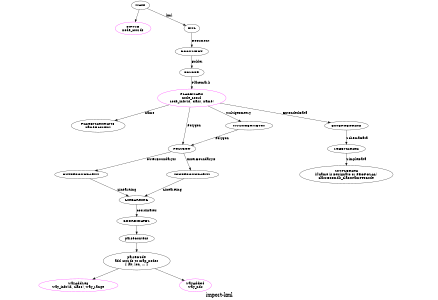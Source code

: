 // sudo apt-get install graphviz
// sudo apt-get install xdot
// xdot import-kml.dot
digraph IMPORTKML
{
	label="import-kml";
	fontsize=20;
	size="3,2";
	ratio=fill;

	SIMPLEDATA    [label="SIMPLEDATA\nif(name is Designato or PROPOSAL)\nclass=osmdb_classNameToCode"];
	PLACEMARK     [color=magenta, label="PLACEMARK\nnode_coord\nnode_info(id, class, name)"];
	PLACEMARKNAME [label="PLACEMARKNAME\nname=content"];
	parseNode     [label="parseNode\nadd coords to map_nodes\n{ lat, lon, ... }"];
	wayAddSeg     [color=magenta, label="wayAddSeg\nway_info(id, class), way_range"];
	wayAddNd      [color=magenta, label="wayAddNd\nway_nds"];
	FINISH        [color=magenta, label="FINISH\nnode_coords"];

	// begin
	MAIN            -> KML             [label="kml"];
	MAIN            -> FINISH;
	KML             -> DOCUMENT        [label="Document"];
	DOCUMENT        -> FOLDER          [label="Folder"];
	FOLDER          -> PLACEMARK       [label="Placemark"];
	PLACEMARK       -> PLACEMARKNAME   [label="name"];
	PLACEMARK       -> POLYGON         [label="Polygon"];
	PLACEMARK       -> MULTIGEOMETRY   [label="Multigeometry"];
	PLACEMARK       -> EXTENDEDDATA    [label="ExtendedData"];
	MULTIGEOMETRY   -> POLYGON         [label="Polygon"];
	POLYGON         -> OUTERBOUNDARYIS [label="OuterBoundaryIs"];
	POLYGON         -> INNERBOUNDARYIS [label="InnerBoundaryIs"];
	OUTERBOUNDARYIS -> LINEARRING      [label="LinearRing"];
	INNERBOUNDARYIS -> LINEARRING      [label="LinearRing"];
	LINEARRING      -> COORDINATES     [label="coordinates"];
	EXTENDEDDATA    -> SCHEMADATA      [label="SchemaData"];
	SCHEMADATA      -> SIMPLEDATA      [label="SimpleData"];
	COORDINATES     -> parseContent;
	parseContent    -> parseNode;
	parseNode       -> wayAddSeg;
	parseNode       -> wayAddNd;
}
